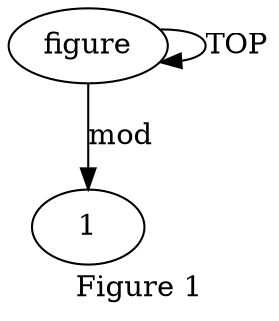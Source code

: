 digraph  {
	graph [label="Figure 1"];
	node [label="\N"];
	a0	 [color=black,
		gold_ind=0,
		gold_label=figure,
		label=figure,
		test_ind=0,
		test_label=figure];
	a0 -> a0 [key=0,
	color=black,
	gold_label=TOP,
	label=TOP,
	test_label=TOP];
"a0 1" [color=black,
	gold_ind=-1,
	gold_label=1,
	label=1,
	test_ind=-1,
	test_label=1];
a0 -> "a0 1" [key=0,
color=black,
gold_label=mod,
label=mod,
test_label=mod];
}
